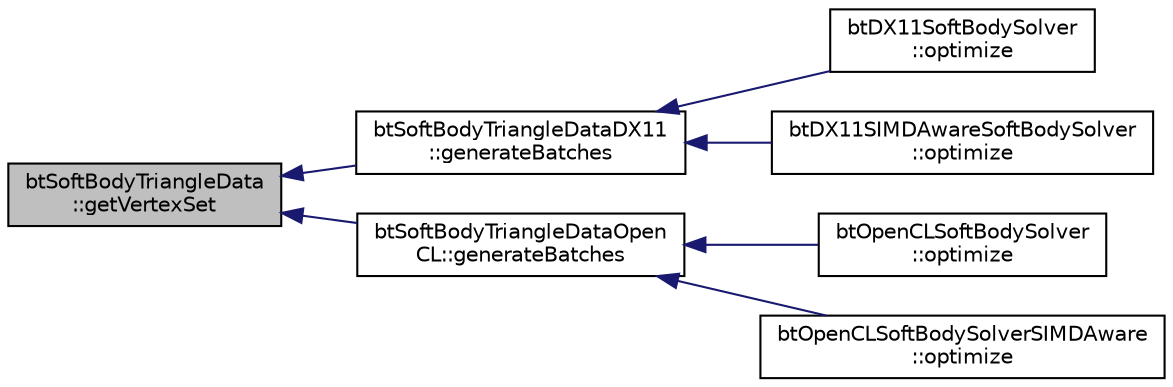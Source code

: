 digraph "btSoftBodyTriangleData::getVertexSet"
{
  edge [fontname="Helvetica",fontsize="10",labelfontname="Helvetica",labelfontsize="10"];
  node [fontname="Helvetica",fontsize="10",shape=record];
  rankdir="LR";
  Node1 [label="btSoftBodyTriangleData\l::getVertexSet",height=0.2,width=0.4,color="black", fillcolor="grey75", style="filled", fontcolor="black"];
  Node1 -> Node2 [dir="back",color="midnightblue",fontsize="10",style="solid",fontname="Helvetica"];
  Node2 [label="btSoftBodyTriangleDataDX11\l::generateBatches",height=0.2,width=0.4,color="black", fillcolor="white", style="filled",URL="$classbt_soft_body_triangle_data_d_x11.html#af95827e1a6ec034b8fcca098eedc1026"];
  Node2 -> Node3 [dir="back",color="midnightblue",fontsize="10",style="solid",fontname="Helvetica"];
  Node3 [label="btDX11SoftBodySolver\l::optimize",height=0.2,width=0.4,color="black", fillcolor="white", style="filled",URL="$classbt_d_x11_soft_body_solver.html#a1d181b7e59619553241ac463db54c490"];
  Node2 -> Node4 [dir="back",color="midnightblue",fontsize="10",style="solid",fontname="Helvetica"];
  Node4 [label="btDX11SIMDAwareSoftBodySolver\l::optimize",height=0.2,width=0.4,color="black", fillcolor="white", style="filled",URL="$classbt_d_x11_s_i_m_d_aware_soft_body_solver.html#a575cf63485ef6a9a55f045e13dcb7717"];
  Node1 -> Node5 [dir="back",color="midnightblue",fontsize="10",style="solid",fontname="Helvetica"];
  Node5 [label="btSoftBodyTriangleDataOpen\lCL::generateBatches",height=0.2,width=0.4,color="black", fillcolor="white", style="filled",URL="$classbt_soft_body_triangle_data_open_c_l.html#a9c2ced4b9c5114595129ded0706e33c1"];
  Node5 -> Node6 [dir="back",color="midnightblue",fontsize="10",style="solid",fontname="Helvetica"];
  Node6 [label="btOpenCLSoftBodySolver\l::optimize",height=0.2,width=0.4,color="black", fillcolor="white", style="filled",URL="$classbt_open_c_l_soft_body_solver.html#a1340686f32dcdd4e8f36a56788a2e51c"];
  Node5 -> Node7 [dir="back",color="midnightblue",fontsize="10",style="solid",fontname="Helvetica"];
  Node7 [label="btOpenCLSoftBodySolverSIMDAware\l::optimize",height=0.2,width=0.4,color="black", fillcolor="white", style="filled",URL="$classbt_open_c_l_soft_body_solver_s_i_m_d_aware.html#ad1052da1c0e61eac7d9fe1df618c150c"];
}
